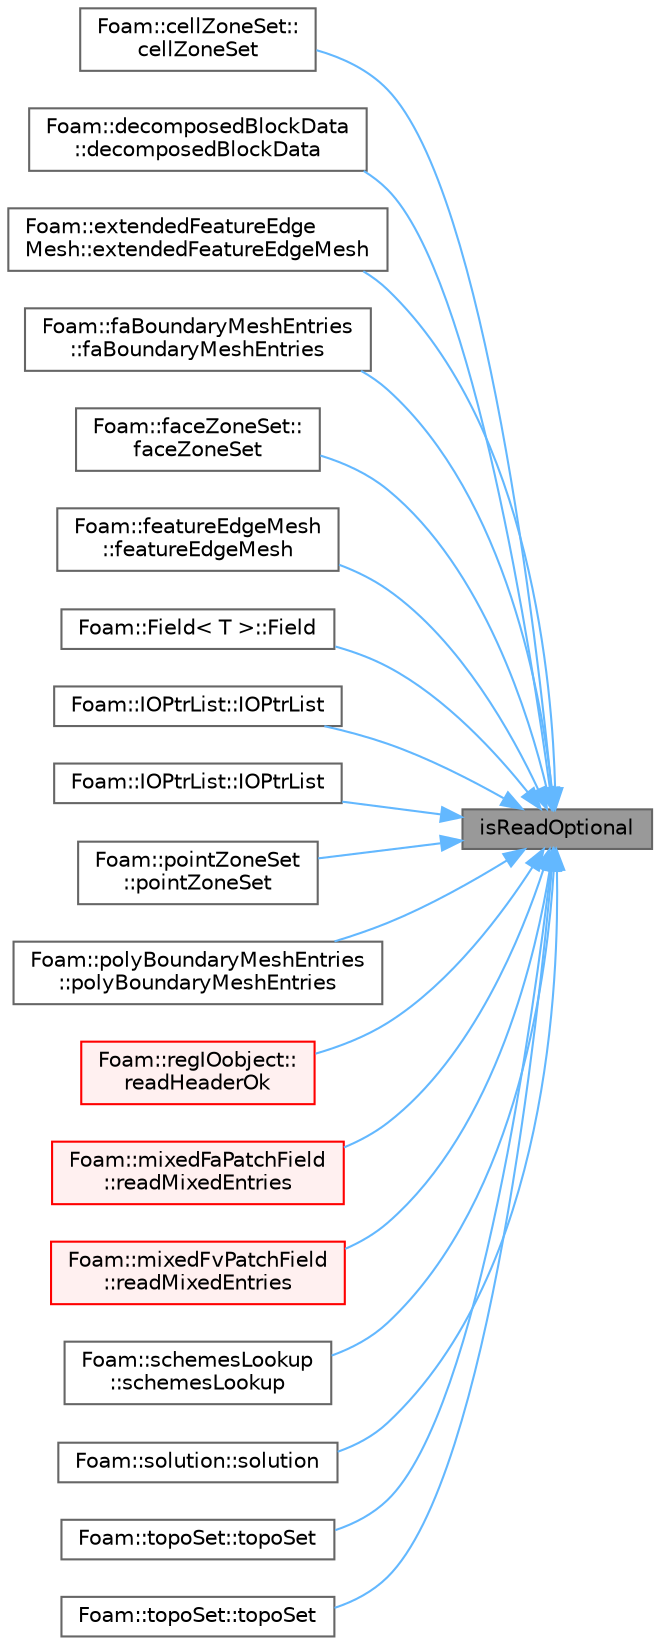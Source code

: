 digraph "isReadOptional"
{
 // LATEX_PDF_SIZE
  bgcolor="transparent";
  edge [fontname=Helvetica,fontsize=10,labelfontname=Helvetica,labelfontsize=10];
  node [fontname=Helvetica,fontsize=10,shape=box,height=0.2,width=0.4];
  rankdir="RL";
  Node1 [id="Node000001",label="isReadOptional",height=0.2,width=0.4,color="gray40", fillcolor="grey60", style="filled", fontcolor="black",tooltip=" "];
  Node1 -> Node2 [id="edge1_Node000001_Node000002",dir="back",color="steelblue1",style="solid",tooltip=" "];
  Node2 [id="Node000002",label="Foam::cellZoneSet::\lcellZoneSet",height=0.2,width=0.4,color="grey40", fillcolor="white", style="filled",URL="$classFoam_1_1cellZoneSet.html#ac14a8c4db1be093a2395e1475f870694",tooltip=" "];
  Node1 -> Node3 [id="edge2_Node000001_Node000003",dir="back",color="steelblue1",style="solid",tooltip=" "];
  Node3 [id="Node000003",label="Foam::decomposedBlockData\l::decomposedBlockData",height=0.2,width=0.4,color="grey40", fillcolor="white", style="filled",URL="$classFoam_1_1decomposedBlockData.html#aa74da5106687bb49d709660a95e83170",tooltip=" "];
  Node1 -> Node4 [id="edge3_Node000001_Node000004",dir="back",color="steelblue1",style="solid",tooltip=" "];
  Node4 [id="Node000004",label="Foam::extendedFeatureEdge\lMesh::extendedFeatureEdgeMesh",height=0.2,width=0.4,color="grey40", fillcolor="white", style="filled",URL="$classFoam_1_1extendedFeatureEdgeMesh.html#ab8e2bfd52f51021eec681c093a78bf7b",tooltip=" "];
  Node1 -> Node5 [id="edge4_Node000001_Node000005",dir="back",color="steelblue1",style="solid",tooltip=" "];
  Node5 [id="Node000005",label="Foam::faBoundaryMeshEntries\l::faBoundaryMeshEntries",height=0.2,width=0.4,color="grey40", fillcolor="white", style="filled",URL="$classFoam_1_1faBoundaryMeshEntries.html#a96919ba59702cd422273792975fa4cc8",tooltip=" "];
  Node1 -> Node6 [id="edge5_Node000001_Node000006",dir="back",color="steelblue1",style="solid",tooltip=" "];
  Node6 [id="Node000006",label="Foam::faceZoneSet::\lfaceZoneSet",height=0.2,width=0.4,color="grey40", fillcolor="white", style="filled",URL="$classFoam_1_1faceZoneSet.html#a4fc61c4daa2a4a66b736f7ecdef36434",tooltip=" "];
  Node1 -> Node7 [id="edge6_Node000001_Node000007",dir="back",color="steelblue1",style="solid",tooltip=" "];
  Node7 [id="Node000007",label="Foam::featureEdgeMesh\l::featureEdgeMesh",height=0.2,width=0.4,color="grey40", fillcolor="white", style="filled",URL="$classFoam_1_1featureEdgeMesh.html#a7a53d15d141d0e33f9a731001cef160d",tooltip=" "];
  Node1 -> Node8 [id="edge7_Node000001_Node000008",dir="back",color="steelblue1",style="solid",tooltip=" "];
  Node8 [id="Node000008",label="Foam::Field\< T \>::Field",height=0.2,width=0.4,color="grey40", fillcolor="white", style="filled",URL="$classFoam_1_1Field.html#a41e4c302e021d73cbe250726830b6853",tooltip=" "];
  Node1 -> Node9 [id="edge8_Node000001_Node000009",dir="back",color="steelblue1",style="solid",tooltip=" "];
  Node9 [id="Node000009",label="Foam::IOPtrList::IOPtrList",height=0.2,width=0.4,color="grey40", fillcolor="white", style="filled",URL="$classFoam_1_1IOPtrList.html#a8dd40f89d599f76387b227f0240da0ee",tooltip=" "];
  Node1 -> Node10 [id="edge9_Node000001_Node000010",dir="back",color="steelblue1",style="solid",tooltip=" "];
  Node10 [id="Node000010",label="Foam::IOPtrList::IOPtrList",height=0.2,width=0.4,color="grey40", fillcolor="white", style="filled",URL="$classFoam_1_1IOPtrList.html#ab5ca2e346b266921b598ea6348174a8b",tooltip=" "];
  Node1 -> Node11 [id="edge10_Node000001_Node000011",dir="back",color="steelblue1",style="solid",tooltip=" "];
  Node11 [id="Node000011",label="Foam::pointZoneSet\l::pointZoneSet",height=0.2,width=0.4,color="grey40", fillcolor="white", style="filled",URL="$classFoam_1_1pointZoneSet.html#a7732ac5b7abeef8db88fe566b784d6cb",tooltip=" "];
  Node1 -> Node12 [id="edge11_Node000001_Node000012",dir="back",color="steelblue1",style="solid",tooltip=" "];
  Node12 [id="Node000012",label="Foam::polyBoundaryMeshEntries\l::polyBoundaryMeshEntries",height=0.2,width=0.4,color="grey40", fillcolor="white", style="filled",URL="$classFoam_1_1polyBoundaryMeshEntries.html#a5b7a1659b97cfcf3ef93ca651e3e336d",tooltip=" "];
  Node1 -> Node13 [id="edge12_Node000001_Node000013",dir="back",color="steelblue1",style="solid",tooltip=" "];
  Node13 [id="Node000013",label="Foam::regIOobject::\lreadHeaderOk",height=0.2,width=0.4,color="red", fillcolor="#FFF0F0", style="filled",URL="$classFoam_1_1regIOobject.html#aeb3721db7d7d65ee3df77f8e8b6d1b72",tooltip=" "];
  Node1 -> Node26 [id="edge13_Node000001_Node000026",dir="back",color="steelblue1",style="solid",tooltip=" "];
  Node26 [id="Node000026",label="Foam::mixedFaPatchField\l::readMixedEntries",height=0.2,width=0.4,color="red", fillcolor="#FFF0F0", style="filled",URL="$classFoam_1_1mixedFaPatchField.html#abe59da969740835f9a89ab12e7ff2048",tooltip=" "];
  Node1 -> Node28 [id="edge14_Node000001_Node000028",dir="back",color="steelblue1",style="solid",tooltip=" "];
  Node28 [id="Node000028",label="Foam::mixedFvPatchField\l::readMixedEntries",height=0.2,width=0.4,color="red", fillcolor="#FFF0F0", style="filled",URL="$classFoam_1_1mixedFvPatchField.html#abe59da969740835f9a89ab12e7ff2048",tooltip=" "];
  Node1 -> Node32 [id="edge15_Node000001_Node000032",dir="back",color="steelblue1",style="solid",tooltip=" "];
  Node32 [id="Node000032",label="Foam::schemesLookup\l::schemesLookup",height=0.2,width=0.4,color="grey40", fillcolor="white", style="filled",URL="$classFoam_1_1schemesLookup.html#ad3ff1d481a1e87a590d292e2070956f0",tooltip=" "];
  Node1 -> Node33 [id="edge16_Node000001_Node000033",dir="back",color="steelblue1",style="solid",tooltip=" "];
  Node33 [id="Node000033",label="Foam::solution::solution",height=0.2,width=0.4,color="grey40", fillcolor="white", style="filled",URL="$classFoam_1_1solution.html#a0f0ff518783e31a7a7c30ba747c63686",tooltip=" "];
  Node1 -> Node34 [id="edge17_Node000001_Node000034",dir="back",color="steelblue1",style="solid",tooltip=" "];
  Node34 [id="Node000034",label="Foam::topoSet::topoSet",height=0.2,width=0.4,color="grey40", fillcolor="white", style="filled",URL="$classFoam_1_1topoSet.html#a654f4ad68bb3e43d559c422f128862c3",tooltip=" "];
  Node1 -> Node35 [id="edge18_Node000001_Node000035",dir="back",color="steelblue1",style="solid",tooltip=" "];
  Node35 [id="Node000035",label="Foam::topoSet::topoSet",height=0.2,width=0.4,color="grey40", fillcolor="white", style="filled",URL="$classFoam_1_1topoSet.html#a5df93a39c5962b580466b64efa5fdd26",tooltip=" "];
}

